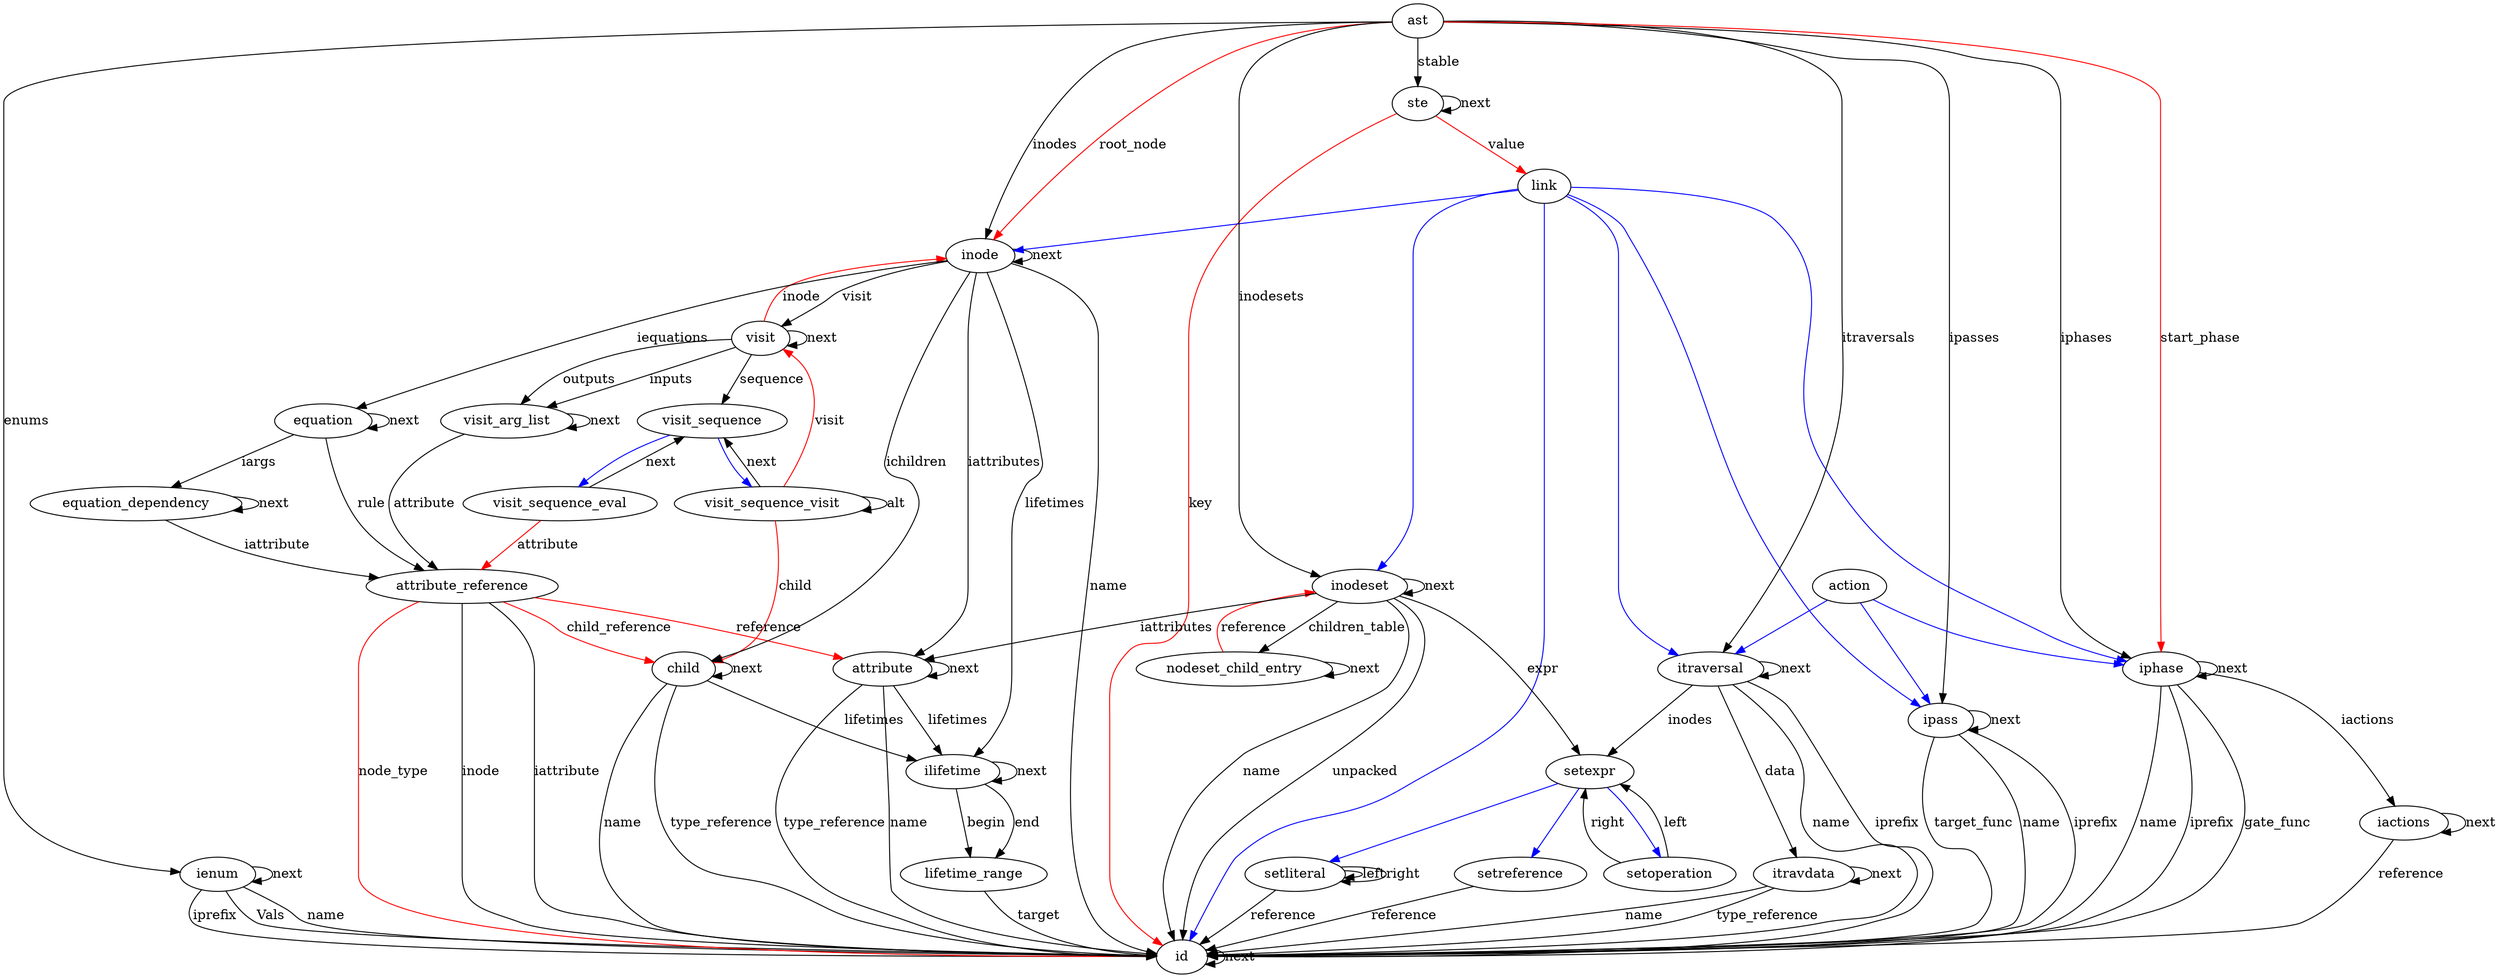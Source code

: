 digraph Ast {
id;
id -> id[label="next"]
ienum;
ienum -> id[label="Vals"]
ienum -> id[label="name"]
ienum -> id[label="iprefix"]
ienum -> ienum[label="next"]
visit_sequence_visit;
visit_sequence_visit -> visit_sequence_visit[label="alt"]
visit_sequence_visit -> visit_sequence[label="next"]
visit_sequence_visit -> child[color=red, label="child"]
visit_sequence_visit -> visit[color=red, label="visit"]
visit_sequence_eval;
visit_sequence_eval -> visit_sequence[label="next"]
visit_sequence_eval -> attribute_reference[color=red, label="attribute"]
visit;
visit -> visit_sequence[label="sequence"]
visit -> visit_arg_list[label="inputs"]
visit -> visit_arg_list[label="outputs"]
visit -> visit[label="next"]
visit -> inode[color=red, label="inode"]
visit_arg_list;
visit_arg_list -> attribute_reference[label="attribute"]
visit_arg_list -> visit_arg_list[label="next"]
attribute_reference;
attribute_reference -> id[label="inode"]
attribute_reference -> id[label="iattribute"]
attribute_reference -> id[color=red, label="node_type"]
attribute_reference -> attribute[color=red, label="reference"]
attribute_reference -> child[color=red, label="child_reference"]
equation_dependency;
equation_dependency -> attribute_reference[label="iattribute"]
equation_dependency -> equation_dependency[label="next"]
equation;
equation -> attribute_reference[label="rule"]
equation -> equation_dependency[label="iargs"]
equation -> equation[label="next"]
attribute;
attribute -> id[label="name"]
attribute -> id[label="type_reference"]
attribute -> ilifetime[label="lifetimes"]
attribute -> attribute[label="next"]
itravdata;
itravdata -> id[label="name"]
itravdata -> id[label="type_reference"]
itravdata -> itravdata[label="next"]
setoperation;
setoperation -> setexpr[label="left"]
setoperation -> setexpr[label="right"]
setliteral;
setliteral -> id[label="reference"]
setliteral -> setliteral[label="left"]
setliteral -> setliteral[label="right"]
setreference;
setreference -> id[label="reference"]
ste;
ste -> ste[label="next"]
ste -> id[color=red, label="key"]
ste -> link[color=red, label="value"]
child;
child -> id[label="name"]
child -> ilifetime[label="lifetimes"]
child -> child[label="next"]
child -> id[label="type_reference"]
lifetime_range;
lifetime_range -> id[label="target"]
ilifetime;
ilifetime -> lifetime_range[label="begin"]
ilifetime -> lifetime_range[label="end"]
ilifetime -> ilifetime[label="next"]
nodeset_child_entry;
nodeset_child_entry -> nodeset_child_entry[label="next"]
nodeset_child_entry -> inodeset[color=red, label="reference"]
inodeset;
inodeset -> id[label="name"]
inodeset -> setexpr[label="expr"]
inodeset -> attribute[label="iattributes"]
inodeset -> id[label="unpacked"]
inodeset -> inodeset[label="next"]
inodeset -> nodeset_child_entry[label="children_table"]
inode;
inode -> id[label="name"]
inode -> inode[label="next"]
inode -> child[label="ichildren"]
inode -> attribute[label="iattributes"]
inode -> equation[label="iequations"]
inode -> ilifetime[label="lifetimes"]
inode -> visit[label="visit"]
ipass;
ipass -> id[label="name"]
ipass -> id[label="iprefix"]
ipass -> id[label="target_func"]
ipass -> ipass[label="next"]
itraversal;
itraversal -> id[label="name"]
itraversal -> id[label="iprefix"]
itraversal -> setexpr[label="inodes"]
itraversal -> itravdata[label="data"]
itraversal -> itraversal[label="next"]
iphase;
iphase -> id[label="name"]
iphase -> id[label="iprefix"]
iphase -> id[label="gate_func"]
iphase -> iactions[label="iactions"]
iphase -> iphase[label="next"]
iactions;
iactions -> id[label="reference"]
iactions -> iactions[label="next"]
ast;
ast -> iphase[label="iphases"]
ast -> itraversal[label="itraversals"]
ast -> ipass[label="ipasses"]
ast -> inode[label="inodes"]
ast -> inodeset[label="inodesets"]
ast -> ienum[label="enums"]
ast -> ste[label="stable"]
ast -> inode[color=red, label="root_node"]
ast -> iphase[color=red, label="start_phase"]
visit_sequence;
visit_sequence -> visit_sequence_eval [color=blue]
visit_sequence -> visit_sequence_visit [color=blue]
setexpr;
setexpr -> setoperation [color=blue]
setexpr -> setreference [color=blue]
setexpr -> setliteral [color=blue]
link;
link -> iphase [color=blue]
link -> itraversal [color=blue]
link -> ipass [color=blue]
link -> inode [color=blue]
link -> inodeset [color=blue]
link -> id [color=blue]
action;
action -> iphase [color=blue]
action -> itraversal [color=blue]
action -> ipass [color=blue]
}
